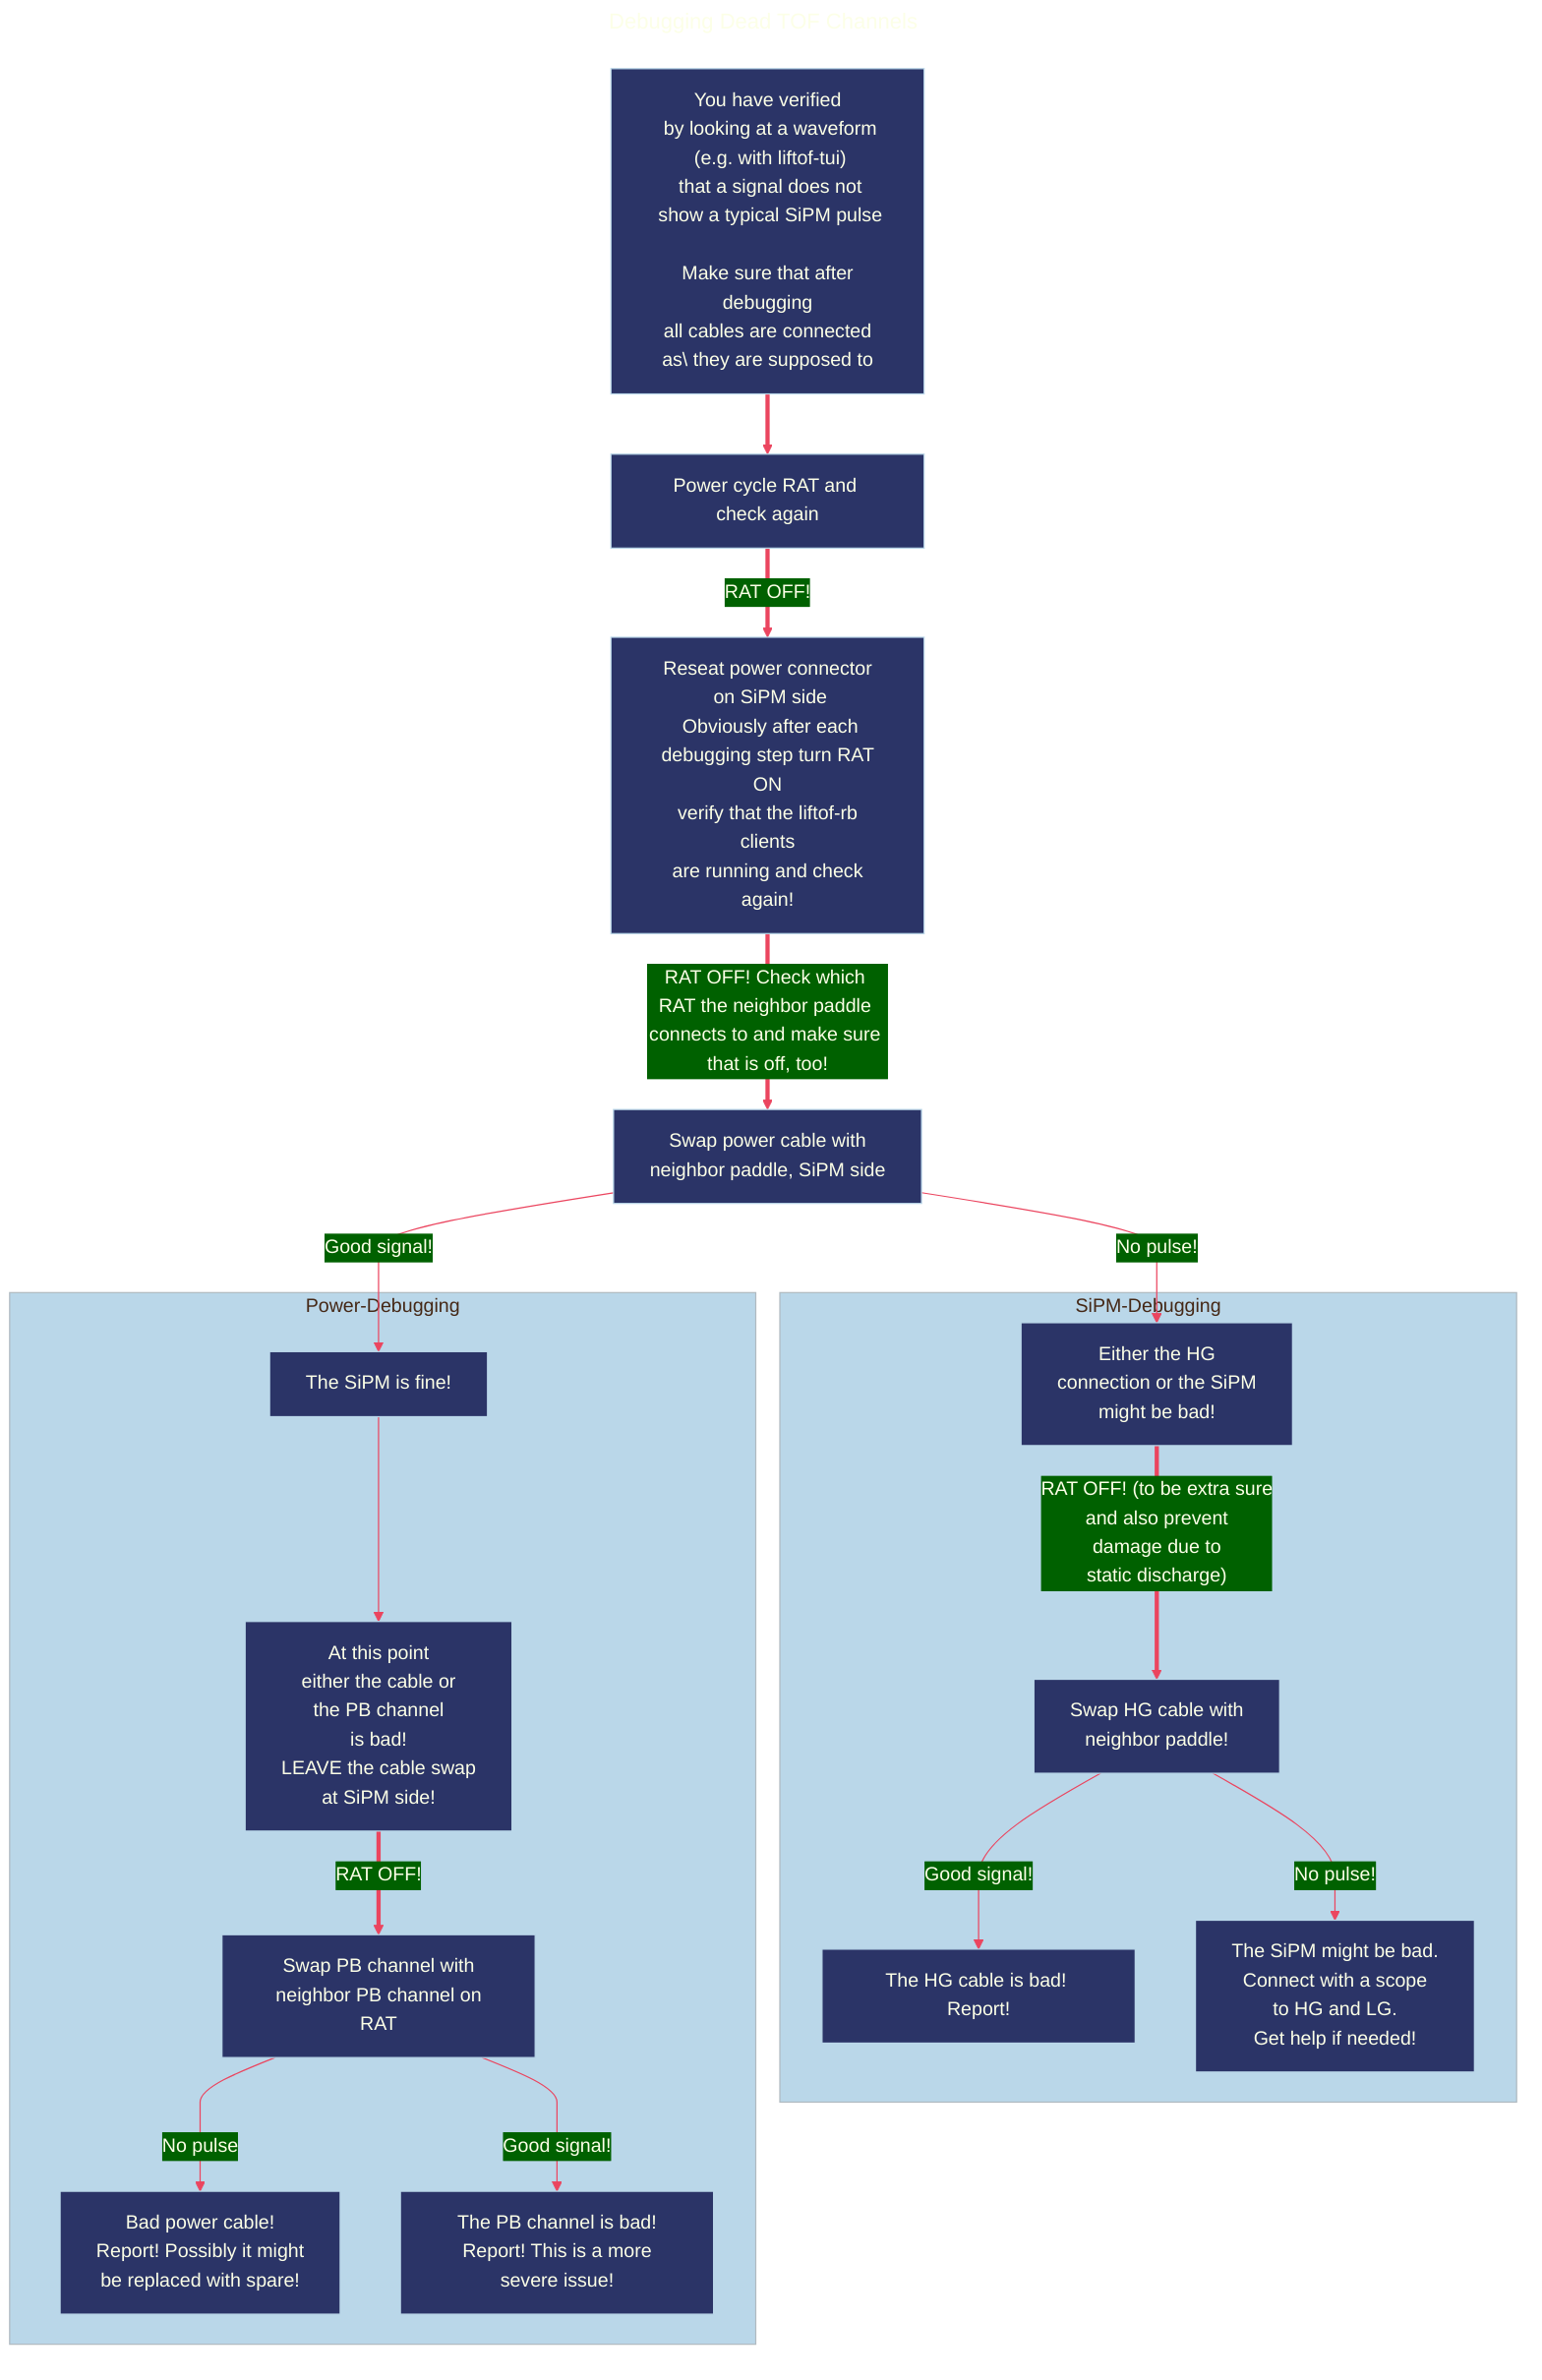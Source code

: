 ---
title: Debugging Dead TOF Channels
---
%%{
  init: {
    'flowchart': { 'curve': 'monotoneY' },
    'theme': 'base',
    'themeVariables': {
      'primaryColor': '#2B3467',
      'primaryTextColor': '#FCFFE7',
      'primaryBorderColor': '#BAD7E9',
      'lineColor': '#EB455F',
      'secondaryColor': '#006100',
      'tertiaryColor': '#BAD7E9'
    }
  }
}%%
flowchart TB
  START["You have verified\n by looking at a waveform\n (e.g. with liftof-tui)\n that a signal does not\n show a typical SiPM pulse\n\n Make sure that after debugging\n all cables are connected as\ they are supposed to"]==>DBG0["Power cycle RAT and check again"]
  DBG0== "RAT OFF!" ==>DBG1["Reseat power connector\n on SiPM side\n Obviously after each\n debugging step turn RAT ON\n verify that the liftof-rb clients\n are running and check again!"]
  DBG1== "RAT OFF! Check which RAT the neighbor paddle connects to and make sure that is off, too!" ==> DBG2["Swap power cable with\n neighbor paddle, SiPM side"]
  DBG2-- "Good signal!"--> GOOD0["The SiPM is fine!"]
  DBG2-- "No pulse!"--> BAD0["Either the HG\n connection or the SiPM\n might be bad!"]
  subgraph SiPM-Debugging
  BAD0=="RAT OFF! (to be extra sure\n and also prevent\n damage due to\n static discharge)"==> SDBG1["Swap HG cable with\n neighbor paddle!"] 
  SDBG1--"Good signal!"-->SDBG2["The HG cable is bad! Report!"]
  SDBG1--"No pulse!"-->SDBG3["The SiPM might be bad.\n Connect with a scope\n to HG and LG.\n Get help if needed!"]
  end
  subgraph Power-Debugging  
  GOOD0-->NOTE0["At this point\n either the cable or\n the PB channel\n is bad!\n LEAVE the cable swap\n at SiPM side!"]
  NOTE0=="RAT OFF!"==> PDBG1["Swap PB channel with\n neighbor PB channel on RAT"]
  PDBG1--"No pulse"--> PDBG2["Bad power cable!\n Report! Possibly it might\n be replaced with spare!"]
  PDBG1--"Good signal!" --> PDBG3["The PB channel is bad!\n Report! This is a more severe issue!"]
  end